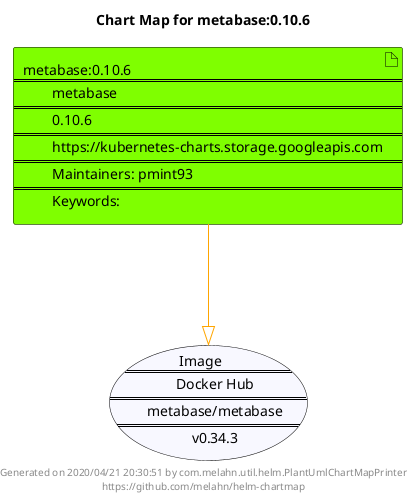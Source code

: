 @startuml
skinparam linetype ortho
skinparam backgroundColor white
skinparam usecaseBorderColor black
skinparam usecaseArrowColor LightSlateGray
skinparam artifactBorderColor black
skinparam artifactArrowColor LightSlateGray

title Chart Map for metabase:0.10.6

'There is one referenced Helm Chart
artifact "metabase:0.10.6\n====\n\tmetabase\n====\n\t0.10.6\n====\n\thttps://kubernetes-charts.storage.googleapis.com\n====\n\tMaintainers: pmint93\n====\n\tKeywords: " as metabase_0_10_6 #Chartreuse

'There is one referenced Docker Image
usecase "Image\n====\n\tDocker Hub\n====\n\tmetabase/metabase\n====\n\tv0.34.3" as metabase_metabase_v0_34_3 #GhostWhite

'Chart Dependencies
metabase_0_10_6--[#orange]-|>metabase_metabase_v0_34_3

center footer Generated on 2020/04/21 20:30:51 by com.melahn.util.helm.PlantUmlChartMapPrinter\nhttps://github.com/melahn/helm-chartmap
@enduml
